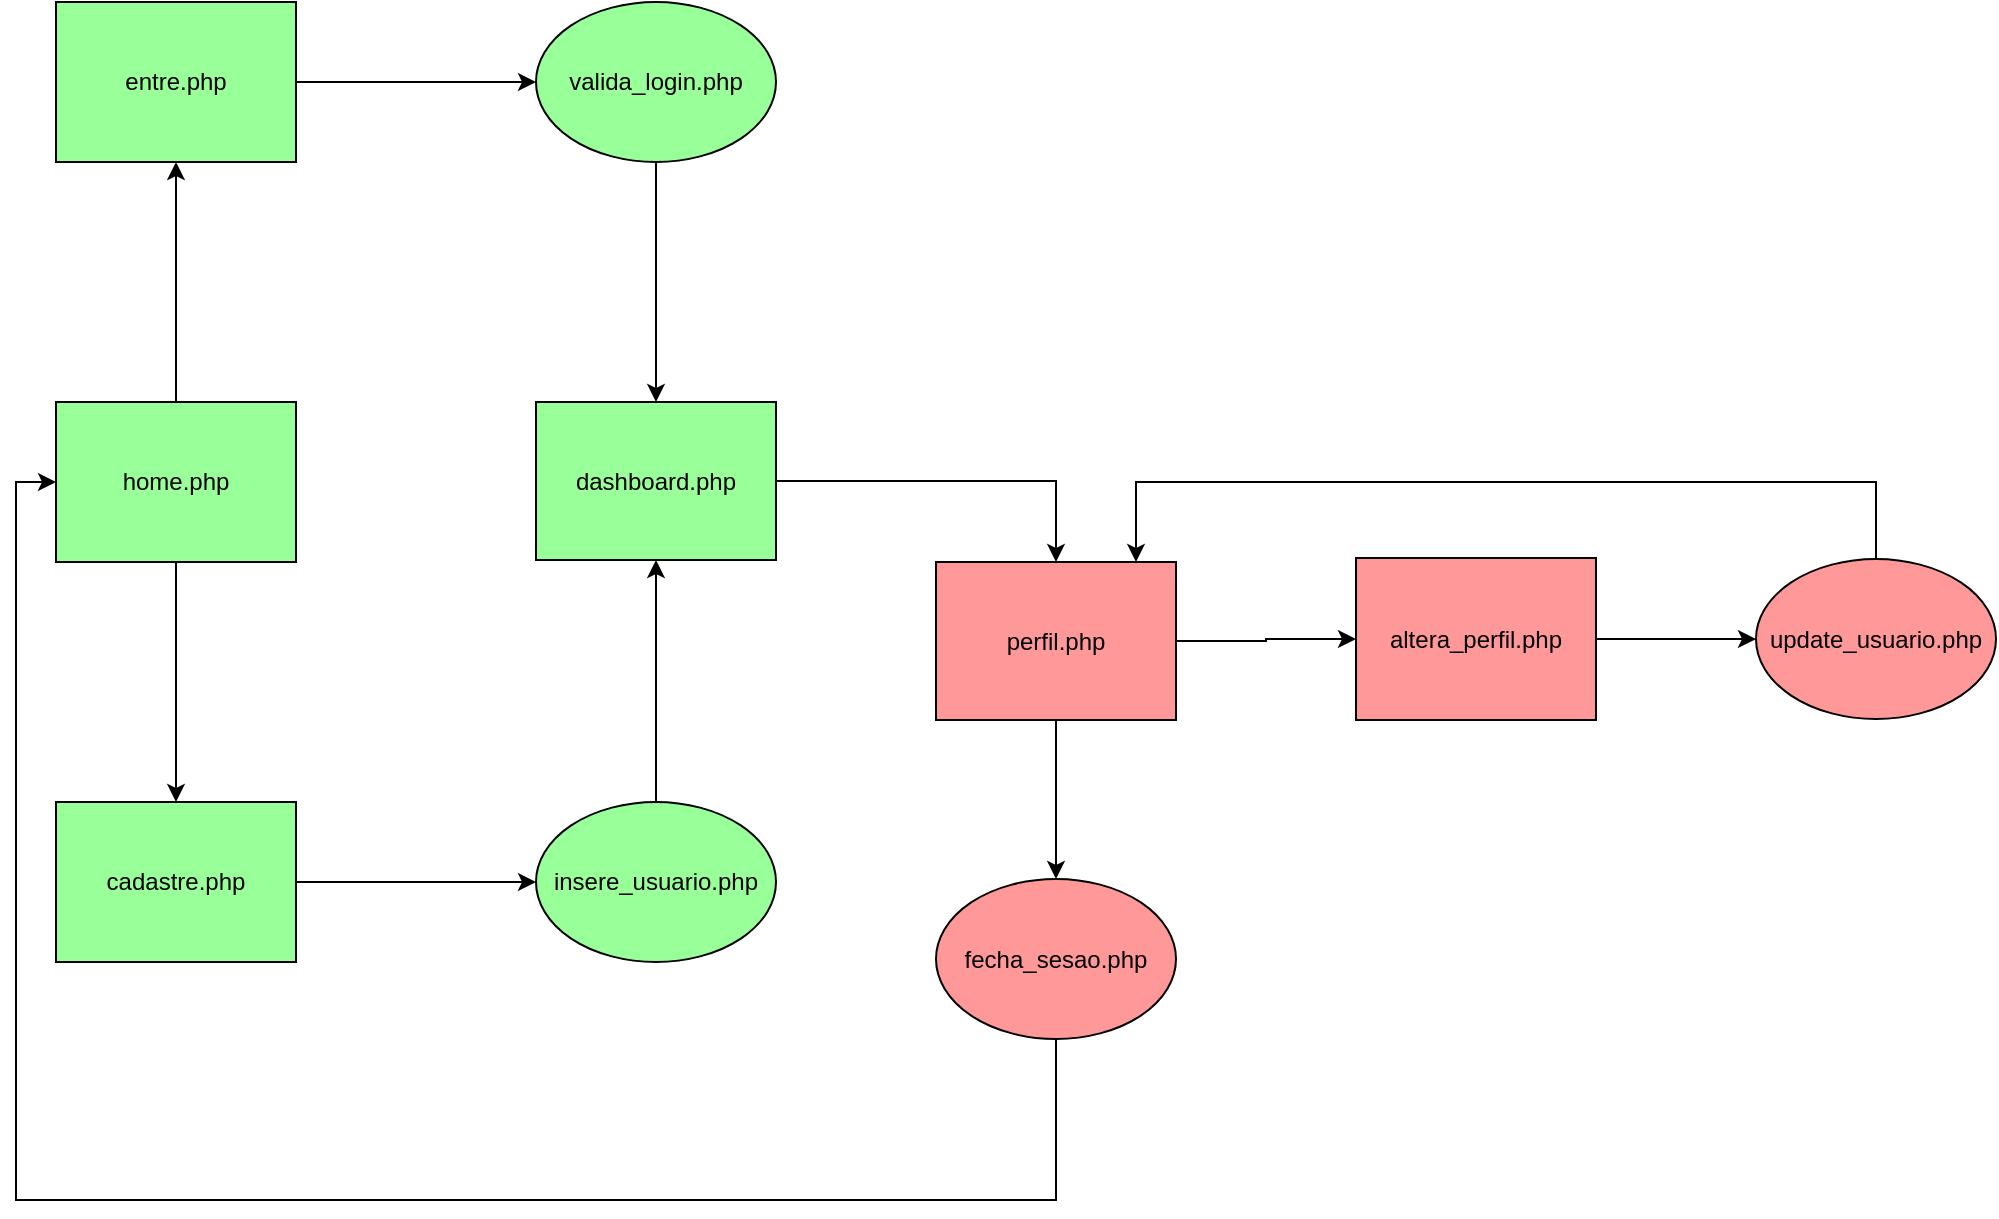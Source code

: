 <mxfile version="21.1.2" type="device" pages="3">
  <diagram name="Cliente" id="-fLTgROmnotpqfPD7KrV">
    <mxGraphModel dx="1036" dy="623" grid="1" gridSize="10" guides="1" tooltips="1" connect="1" arrows="1" fold="1" page="1" pageScale="1" pageWidth="827" pageHeight="1169" math="0" shadow="0">
      <root>
        <mxCell id="0" />
        <mxCell id="1" parent="0" />
        <mxCell id="nJGko37JBxsJlrp_rgi--4" style="edgeStyle=orthogonalEdgeStyle;rounded=0;orthogonalLoop=1;jettySize=auto;html=1;exitX=0.5;exitY=1;exitDx=0;exitDy=0;entryX=0.5;entryY=0;entryDx=0;entryDy=0;" parent="1" source="nJGko37JBxsJlrp_rgi--1" target="nJGko37JBxsJlrp_rgi--5" edge="1">
          <mxGeometry relative="1" as="geometry">
            <mxPoint x="90" y="370" as="targetPoint" />
          </mxGeometry>
        </mxCell>
        <mxCell id="nJGko37JBxsJlrp_rgi--14" style="edgeStyle=orthogonalEdgeStyle;rounded=0;orthogonalLoop=1;jettySize=auto;html=1;exitX=0.5;exitY=0;exitDx=0;exitDy=0;entryX=0.5;entryY=1;entryDx=0;entryDy=0;" parent="1" source="nJGko37JBxsJlrp_rgi--1" target="nJGko37JBxsJlrp_rgi--6" edge="1">
          <mxGeometry relative="1" as="geometry" />
        </mxCell>
        <mxCell id="nJGko37JBxsJlrp_rgi--1" value="home.php" style="rounded=0;whiteSpace=wrap;html=1;fillColor=#99FF99;" parent="1" vertex="1">
          <mxGeometry x="30" y="200" width="120" height="80" as="geometry" />
        </mxCell>
        <mxCell id="nJGko37JBxsJlrp_rgi--10" value="" style="edgeStyle=orthogonalEdgeStyle;rounded=0;orthogonalLoop=1;jettySize=auto;html=1;" parent="1" source="nJGko37JBxsJlrp_rgi--5" target="nJGko37JBxsJlrp_rgi--9" edge="1">
          <mxGeometry relative="1" as="geometry" />
        </mxCell>
        <mxCell id="nJGko37JBxsJlrp_rgi--5" value="cadastre.php" style="rounded=0;whiteSpace=wrap;html=1;fillColor=#99FF99;" parent="1" vertex="1">
          <mxGeometry x="30" y="400" width="120" height="80" as="geometry" />
        </mxCell>
        <mxCell id="nJGko37JBxsJlrp_rgi--13" value="" style="edgeStyle=orthogonalEdgeStyle;rounded=0;orthogonalLoop=1;jettySize=auto;html=1;" parent="1" source="nJGko37JBxsJlrp_rgi--6" target="nJGko37JBxsJlrp_rgi--12" edge="1">
          <mxGeometry relative="1" as="geometry" />
        </mxCell>
        <mxCell id="nJGko37JBxsJlrp_rgi--6" value="entre.php" style="rounded=0;whiteSpace=wrap;html=1;fillColor=#99FF99;" parent="1" vertex="1">
          <mxGeometry x="30" width="120" height="80" as="geometry" />
        </mxCell>
        <mxCell id="nJGko37JBxsJlrp_rgi--18" style="edgeStyle=orthogonalEdgeStyle;rounded=0;orthogonalLoop=1;jettySize=auto;html=1;entryX=0.5;entryY=1;entryDx=0;entryDy=0;" parent="1" source="nJGko37JBxsJlrp_rgi--9" target="nJGko37JBxsJlrp_rgi--16" edge="1">
          <mxGeometry relative="1" as="geometry" />
        </mxCell>
        <mxCell id="nJGko37JBxsJlrp_rgi--9" value="insere_usuario.php" style="ellipse;whiteSpace=wrap;html=1;rounded=0;fillColor=#99FF99;" parent="1" vertex="1">
          <mxGeometry x="270" y="400" width="120" height="80" as="geometry" />
        </mxCell>
        <mxCell id="nJGko37JBxsJlrp_rgi--17" value="" style="edgeStyle=orthogonalEdgeStyle;rounded=0;orthogonalLoop=1;jettySize=auto;html=1;" parent="1" source="nJGko37JBxsJlrp_rgi--12" target="nJGko37JBxsJlrp_rgi--16" edge="1">
          <mxGeometry relative="1" as="geometry" />
        </mxCell>
        <mxCell id="nJGko37JBxsJlrp_rgi--12" value="valida_login.php" style="ellipse;whiteSpace=wrap;html=1;rounded=0;fillColor=#99FF99;" parent="1" vertex="1">
          <mxGeometry x="270" width="120" height="80" as="geometry" />
        </mxCell>
        <mxCell id="nJGko37JBxsJlrp_rgi--22" value="" style="edgeStyle=orthogonalEdgeStyle;rounded=0;orthogonalLoop=1;jettySize=auto;html=1;" parent="1" source="nJGko37JBxsJlrp_rgi--16" target="nJGko37JBxsJlrp_rgi--21" edge="1">
          <mxGeometry relative="1" as="geometry" />
        </mxCell>
        <mxCell id="nJGko37JBxsJlrp_rgi--16" value="dashboard.php" style="whiteSpace=wrap;html=1;rounded=0;fillColor=#99FF99;" parent="1" vertex="1">
          <mxGeometry x="270" y="200" width="120" height="79" as="geometry" />
        </mxCell>
        <mxCell id="nJGko37JBxsJlrp_rgi--25" value="" style="edgeStyle=orthogonalEdgeStyle;rounded=0;orthogonalLoop=1;jettySize=auto;html=1;" parent="1" source="nJGko37JBxsJlrp_rgi--21" target="nJGko37JBxsJlrp_rgi--24" edge="1">
          <mxGeometry relative="1" as="geometry" />
        </mxCell>
        <mxCell id="nJGko37JBxsJlrp_rgi--32" style="edgeStyle=orthogonalEdgeStyle;rounded=0;orthogonalLoop=1;jettySize=auto;html=1;exitX=1;exitY=0.5;exitDx=0;exitDy=0;entryX=0;entryY=0.5;entryDx=0;entryDy=0;" parent="1" source="nJGko37JBxsJlrp_rgi--21" target="nJGko37JBxsJlrp_rgi--30" edge="1">
          <mxGeometry relative="1" as="geometry" />
        </mxCell>
        <mxCell id="nJGko37JBxsJlrp_rgi--21" value="perfil.php" style="whiteSpace=wrap;html=1;fillColor=#FF9999;rounded=0;" parent="1" vertex="1">
          <mxGeometry x="470" y="280" width="120" height="79" as="geometry" />
        </mxCell>
        <mxCell id="nJGko37JBxsJlrp_rgi--26" style="edgeStyle=orthogonalEdgeStyle;rounded=0;orthogonalLoop=1;jettySize=auto;html=1;entryX=0;entryY=0.5;entryDx=0;entryDy=0;" parent="1" source="nJGko37JBxsJlrp_rgi--24" target="nJGko37JBxsJlrp_rgi--1" edge="1">
          <mxGeometry relative="1" as="geometry">
            <Array as="points">
              <mxPoint x="530" y="599" />
              <mxPoint x="10" y="599" />
              <mxPoint x="10" y="240" />
            </Array>
          </mxGeometry>
        </mxCell>
        <mxCell id="nJGko37JBxsJlrp_rgi--24" value="fecha_sesao.php" style="ellipse;whiteSpace=wrap;html=1;fillColor=#FF9999;rounded=0;" parent="1" vertex="1">
          <mxGeometry x="470" y="438.5" width="120" height="80" as="geometry" />
        </mxCell>
        <mxCell id="nJGko37JBxsJlrp_rgi--34" value="" style="edgeStyle=orthogonalEdgeStyle;rounded=0;orthogonalLoop=1;jettySize=auto;html=1;" parent="1" source="nJGko37JBxsJlrp_rgi--30" target="nJGko37JBxsJlrp_rgi--33" edge="1">
          <mxGeometry relative="1" as="geometry" />
        </mxCell>
        <mxCell id="nJGko37JBxsJlrp_rgi--30" value="altera_perfil.php" style="whiteSpace=wrap;html=1;fillColor=#FF9999;rounded=0;" parent="1" vertex="1">
          <mxGeometry x="680" y="278" width="120" height="81" as="geometry" />
        </mxCell>
        <mxCell id="nJGko37JBxsJlrp_rgi--35" style="edgeStyle=orthogonalEdgeStyle;rounded=0;orthogonalLoop=1;jettySize=auto;html=1;" parent="1" source="nJGko37JBxsJlrp_rgi--33" edge="1">
          <mxGeometry relative="1" as="geometry">
            <mxPoint x="570" y="280" as="targetPoint" />
            <Array as="points">
              <mxPoint x="940" y="240" />
              <mxPoint x="570" y="240" />
              <mxPoint x="570" y="280" />
            </Array>
          </mxGeometry>
        </mxCell>
        <mxCell id="nJGko37JBxsJlrp_rgi--33" value="update_usuario.php" style="ellipse;whiteSpace=wrap;html=1;fillColor=#FF9999;rounded=0;" parent="1" vertex="1">
          <mxGeometry x="880" y="278.5" width="120" height="80" as="geometry" />
        </mxCell>
      </root>
    </mxGraphModel>
  </diagram>
  <diagram id="FP6vAjrer5khvVGKEKZG" name="Estabelecimento">
    <mxGraphModel dx="1480" dy="890" grid="1" gridSize="10" guides="1" tooltips="1" connect="1" arrows="1" fold="1" page="1" pageScale="1" pageWidth="827" pageHeight="1169" math="0" shadow="0">
      <root>
        <mxCell id="0" />
        <mxCell id="1" parent="0" />
        <mxCell id="geep5rM37MOr-OzAUdSe-1" style="edgeStyle=orthogonalEdgeStyle;rounded=0;orthogonalLoop=1;jettySize=auto;html=1;exitX=0.5;exitY=1;exitDx=0;exitDy=0;entryX=0.5;entryY=0;entryDx=0;entryDy=0;fillColor=#FF9999;" parent="1" source="geep5rM37MOr-OzAUdSe-3" target="geep5rM37MOr-OzAUdSe-5" edge="1">
          <mxGeometry relative="1" as="geometry">
            <mxPoint x="90" y="370" as="targetPoint" />
          </mxGeometry>
        </mxCell>
        <mxCell id="geep5rM37MOr-OzAUdSe-2" style="edgeStyle=orthogonalEdgeStyle;rounded=0;orthogonalLoop=1;jettySize=auto;html=1;exitX=0.5;exitY=0;exitDx=0;exitDy=0;entryX=0.5;entryY=1;entryDx=0;entryDy=0;fillColor=#FF9999;" parent="1" source="geep5rM37MOr-OzAUdSe-3" target="geep5rM37MOr-OzAUdSe-7" edge="1">
          <mxGeometry relative="1" as="geometry" />
        </mxCell>
        <mxCell id="geep5rM37MOr-OzAUdSe-3" value="index.php" style="rounded=0;whiteSpace=wrap;html=1;fillColor=#66FF66;" parent="1" vertex="1">
          <mxGeometry x="30" y="200" width="120" height="80" as="geometry" />
        </mxCell>
        <mxCell id="geep5rM37MOr-OzAUdSe-4" value="" style="edgeStyle=orthogonalEdgeStyle;rounded=0;orthogonalLoop=1;jettySize=auto;html=1;fillColor=#FF9999;" parent="1" source="geep5rM37MOr-OzAUdSe-5" target="geep5rM37MOr-OzAUdSe-9" edge="1">
          <mxGeometry relative="1" as="geometry" />
        </mxCell>
        <mxCell id="geep5rM37MOr-OzAUdSe-5" value="cadastre_business&lt;br&gt;.php" style="rounded=0;whiteSpace=wrap;html=1;fillColor=#66FF66;" parent="1" vertex="1">
          <mxGeometry x="30" y="400" width="120" height="80" as="geometry" />
        </mxCell>
        <mxCell id="geep5rM37MOr-OzAUdSe-6" value="" style="edgeStyle=orthogonalEdgeStyle;rounded=0;orthogonalLoop=1;jettySize=auto;html=1;fillColor=#FF9999;" parent="1" source="geep5rM37MOr-OzAUdSe-7" target="geep5rM37MOr-OzAUdSe-11" edge="1">
          <mxGeometry relative="1" as="geometry" />
        </mxCell>
        <mxCell id="geep5rM37MOr-OzAUdSe-7" value="entre_business.php" style="rounded=0;whiteSpace=wrap;html=1;fillColor=#66FF66;" parent="1" vertex="1">
          <mxGeometry x="30" width="120" height="80" as="geometry" />
        </mxCell>
        <mxCell id="geep5rM37MOr-OzAUdSe-8" style="edgeStyle=orthogonalEdgeStyle;rounded=0;orthogonalLoop=1;jettySize=auto;html=1;entryX=0.5;entryY=1;entryDx=0;entryDy=0;fillColor=#FF9999;" parent="1" source="geep5rM37MOr-OzAUdSe-9" target="geep5rM37MOr-OzAUdSe-14" edge="1">
          <mxGeometry relative="1" as="geometry" />
        </mxCell>
        <mxCell id="geep5rM37MOr-OzAUdSe-9" value="insere_estabelecimento.php" style="ellipse;whiteSpace=wrap;html=1;rounded=0;fillColor=#66FF66;" parent="1" vertex="1">
          <mxGeometry x="250" y="400" width="160" height="80" as="geometry" />
        </mxCell>
        <mxCell id="geep5rM37MOr-OzAUdSe-10" value="" style="edgeStyle=orthogonalEdgeStyle;rounded=0;orthogonalLoop=1;jettySize=auto;html=1;fillColor=#FF9999;" parent="1" source="geep5rM37MOr-OzAUdSe-11" target="geep5rM37MOr-OzAUdSe-14" edge="1">
          <mxGeometry relative="1" as="geometry" />
        </mxCell>
        <mxCell id="geep5rM37MOr-OzAUdSe-11" value="valida_login_business&lt;br&gt;.php" style="ellipse;whiteSpace=wrap;html=1;rounded=0;fillColor=#66FF66;" parent="1" vertex="1">
          <mxGeometry x="270" width="120" height="80" as="geometry" />
        </mxCell>
        <mxCell id="geep5rM37MOr-OzAUdSe-13" value="" style="edgeStyle=orthogonalEdgeStyle;rounded=0;orthogonalLoop=1;jettySize=auto;html=1;fillColor=#FF9999;" parent="1" source="geep5rM37MOr-OzAUdSe-14" target="geep5rM37MOr-OzAUdSe-18" edge="1">
          <mxGeometry relative="1" as="geometry" />
        </mxCell>
        <mxCell id="geep5rM37MOr-OzAUdSe-14" value="dashboard_business&lt;br&gt;.php" style="whiteSpace=wrap;html=1;rounded=0;fillColor=#66FF66;" parent="1" vertex="1">
          <mxGeometry x="270" y="200" width="120" height="79" as="geometry" />
        </mxCell>
        <mxCell id="geep5rM37MOr-OzAUdSe-16" value="" style="edgeStyle=orthogonalEdgeStyle;rounded=0;orthogonalLoop=1;jettySize=auto;html=1;fillColor=#FF9999;" parent="1" source="geep5rM37MOr-OzAUdSe-18" target="geep5rM37MOr-OzAUdSe-20" edge="1">
          <mxGeometry relative="1" as="geometry" />
        </mxCell>
        <mxCell id="geep5rM37MOr-OzAUdSe-17" style="edgeStyle=orthogonalEdgeStyle;rounded=0;orthogonalLoop=1;jettySize=auto;html=1;exitX=1;exitY=0.5;exitDx=0;exitDy=0;entryX=0;entryY=0.5;entryDx=0;entryDy=0;fillColor=#FF9999;" parent="1" source="geep5rM37MOr-OzAUdSe-18" target="geep5rM37MOr-OzAUdSe-22" edge="1">
          <mxGeometry relative="1" as="geometry" />
        </mxCell>
        <mxCell id="geep5rM37MOr-OzAUdSe-18" value="perfil_estabelecimento.php" style="whiteSpace=wrap;html=1;fillColor=#FF9999;rounded=0;" parent="1" vertex="1">
          <mxGeometry x="485" y="279.5" width="150" height="79" as="geometry" />
        </mxCell>
        <mxCell id="geep5rM37MOr-OzAUdSe-19" style="edgeStyle=orthogonalEdgeStyle;rounded=0;orthogonalLoop=1;jettySize=auto;html=1;entryX=0;entryY=0.5;entryDx=0;entryDy=0;fillColor=#FF9999;" parent="1" source="geep5rM37MOr-OzAUdSe-20" target="geep5rM37MOr-OzAUdSe-3" edge="1">
          <mxGeometry relative="1" as="geometry">
            <Array as="points">
              <mxPoint x="530" y="599" />
              <mxPoint x="10" y="599" />
              <mxPoint x="10" y="240" />
            </Array>
          </mxGeometry>
        </mxCell>
        <mxCell id="geep5rM37MOr-OzAUdSe-20" value="fecha_sesao_business&lt;br&gt;.php" style="ellipse;whiteSpace=wrap;html=1;fillColor=#FF9999;rounded=0;" parent="1" vertex="1">
          <mxGeometry x="480" y="438.5" width="160" height="80" as="geometry" />
        </mxCell>
        <mxCell id="geep5rM37MOr-OzAUdSe-21" value="" style="edgeStyle=orthogonalEdgeStyle;rounded=0;orthogonalLoop=1;jettySize=auto;html=1;fillColor=#FF9999;" parent="1" source="geep5rM37MOr-OzAUdSe-22" target="geep5rM37MOr-OzAUdSe-24" edge="1">
          <mxGeometry relative="1" as="geometry" />
        </mxCell>
        <mxCell id="geep5rM37MOr-OzAUdSe-22" value="altera_perfil_business&lt;br&gt;.php" style="whiteSpace=wrap;html=1;fillColor=#FF9999;rounded=0;" parent="1" vertex="1">
          <mxGeometry x="800" y="278" width="120" height="81" as="geometry" />
        </mxCell>
        <mxCell id="geep5rM37MOr-OzAUdSe-23" style="edgeStyle=orthogonalEdgeStyle;rounded=0;orthogonalLoop=1;jettySize=auto;html=1;fillColor=#FF9999;" parent="1" source="geep5rM37MOr-OzAUdSe-24" edge="1">
          <mxGeometry relative="1" as="geometry">
            <mxPoint x="570" y="280" as="targetPoint" />
            <Array as="points">
              <mxPoint x="940" y="240" />
              <mxPoint x="570" y="240" />
              <mxPoint x="570" y="280" />
            </Array>
          </mxGeometry>
        </mxCell>
        <mxCell id="geep5rM37MOr-OzAUdSe-24" value="update_estabelecimento.php" style="ellipse;whiteSpace=wrap;html=1;fillColor=#FF9999;rounded=0;" parent="1" vertex="1">
          <mxGeometry x="1000" y="278.5" width="160" height="80" as="geometry" />
        </mxCell>
      </root>
    </mxGraphModel>
  </diagram>
  <diagram id="Qo4mD2vWI52JUUOGjJ4R" name="Página-3">
    <mxGraphModel dx="1639" dy="901" grid="1" gridSize="10" guides="1" tooltips="1" connect="1" arrows="1" fold="1" page="1" pageScale="1" pageWidth="827" pageHeight="1169" math="0" shadow="0">
      <root>
        <mxCell id="0" />
        <mxCell id="1" parent="0" />
        <mxCell id="KFlKC4GzPG4ifZhas6pN-1" value="Home, tela de boas vindas (home.php)" style="html=1;overflow=block;blockSpacing=1;whiteSpace=wrap;fontSize=16.7;fontColor=#ffffff;spacing=3.8;strokeColor=#5e5e5e;strokeOpacity=100;fillOpacity=100;rounded=1;absoluteArcSize=1;arcSize=9;fillColor=#008a0e;strokeWidth=2.3;lucidId=dF-7yifX7vqK;" vertex="1" parent="1">
          <mxGeometry x="75" y="75" width="150" height="75" as="geometry" />
        </mxCell>
        <mxCell id="KFlKC4GzPG4ifZhas6pN-2" value="" style="html=1;overflow=block;blockSpacing=1;whiteSpace=wrap;shape=rhombus;fontSize=13;spacing=0;strokeColor=#5e5e5e;strokeOpacity=100;rounded=1;absoluteArcSize=1;arcSize=9;strokeWidth=2.3;lucidId=ZU3FQ5xFpRSf;" vertex="1" parent="1">
          <mxGeometry x="135" y="180" width="30" height="30" as="geometry" />
        </mxCell>
        <mxCell id="KFlKC4GzPG4ifZhas6pN-3" value="" style="html=1;jettySize=18;whiteSpace=wrap;fontSize=13;strokeColor=#5E5E5E;strokeWidth=1.5;rounded=1;arcSize=12;edgeStyle=orthogonalEdgeStyle;startArrow=none;endArrow=block;endFill=1;exitX=0.5;exitY=1.015;exitPerimeter=0;entryX=0.5;entryY=0.025;entryPerimeter=0;lucidId=1U3FZPvpA6w~;" edge="1" parent="1" source="KFlKC4GzPG4ifZhas6pN-1" target="KFlKC4GzPG4ifZhas6pN-2">
          <mxGeometry width="100" height="100" relative="1" as="geometry">
            <Array as="points" />
          </mxGeometry>
        </mxCell>
        <mxCell id="KFlKC4GzPG4ifZhas6pN-4" value="" style="html=1;jettySize=18;whiteSpace=wrap;fontSize=13.3;fontColor=#333333;fontStyle=1;strokeColor=#5E5E5E;strokeWidth=1.5;rounded=1;arcSize=12;edgeStyle=orthogonalEdgeStyle;startArrow=none;endArrow=block;endFill=1;exitX=0.5;exitY=0.975;exitPerimeter=0;entryX=0.5;entryY=-0.015;entryPerimeter=0;lucidId=VV3FWItEtYwe;" edge="1" parent="1" source="KFlKC4GzPG4ifZhas6pN-2" target="KFlKC4GzPG4ifZhas6pN-6">
          <mxGeometry width="100" height="100" relative="1" as="geometry">
            <Array as="points" />
          </mxGeometry>
        </mxCell>
        <mxCell id="KFlKC4GzPG4ifZhas6pN-5" value="Cadastro" style="text;html=1;resizable=0;labelBackgroundColor=default;align=center;verticalAlign=middle;fontStyle=1;fontColor=#333333;fontSize=13.3;" vertex="1" parent="KFlKC4GzPG4ifZhas6pN-4">
          <mxGeometry relative="1" as="geometry" />
        </mxCell>
        <mxCell id="KFlKC4GzPG4ifZhas6pN-6" value="Tela de cadastro (cadastre.php)" style="html=1;overflow=block;blockSpacing=1;whiteSpace=wrap;fontSize=16.7;fontColor=#ffffff;spacing=3.8;strokeColor=#5e5e5e;strokeOpacity=100;fillOpacity=100;rounded=1;absoluteArcSize=1;arcSize=9;fillColor=#008a0e;strokeWidth=2.3;lucidId=WV3FDV3Iryac;" vertex="1" parent="1">
          <mxGeometry x="75" y="375" width="150" height="75" as="geometry" />
        </mxCell>
        <mxCell id="KFlKC4GzPG4ifZhas6pN-7" value="" style="html=1;jettySize=18;whiteSpace=wrap;fontSize=13.3;fontColor=#333333;fontStyle=1;strokeColor=#5E5E5E;strokeWidth=1.5;rounded=1;arcSize=12;edgeStyle=orthogonalEdgeStyle;startArrow=none;endArrow=block;endFill=1;exitX=0.975;exitY=0.5;exitPerimeter=0;entryX=-0.007;entryY=0.5;entryPerimeter=0;lucidId=tW3FShfeKgRO;" edge="1" parent="1" source="KFlKC4GzPG4ifZhas6pN-2" target="KFlKC4GzPG4ifZhas6pN-9">
          <mxGeometry width="100" height="100" relative="1" as="geometry">
            <Array as="points" />
          </mxGeometry>
        </mxCell>
        <mxCell id="KFlKC4GzPG4ifZhas6pN-8" value="Login" style="text;html=1;resizable=0;labelBackgroundColor=default;align=center;verticalAlign=middle;fontStyle=1;fontColor=#333333;fontSize=13.3;" vertex="1" parent="KFlKC4GzPG4ifZhas6pN-7">
          <mxGeometry relative="1" as="geometry" />
        </mxCell>
        <mxCell id="KFlKC4GzPG4ifZhas6pN-9" value="Tela de login (entre.php)" style="html=1;overflow=block;blockSpacing=1;whiteSpace=wrap;fontSize=16.7;fontColor=#ffffff;spacing=3.8;strokeColor=#5e5e5e;strokeOpacity=100;fillOpacity=100;rounded=1;absoluteArcSize=1;arcSize=9;fillColor=#008a0e;strokeWidth=2.3;lucidId=vW3FwgYsHCr8;" vertex="1" parent="1">
          <mxGeometry x="405" y="158" width="150" height="75" as="geometry" />
        </mxCell>
        <mxCell id="KFlKC4GzPG4ifZhas6pN-10" value="" style="html=1;jettySize=18;whiteSpace=wrap;fontSize=13;strokeColor=#5E5E5E;strokeWidth=1.5;rounded=1;arcSize=12;edgeStyle=orthogonalEdgeStyle;startArrow=none;endArrow=block;endFill=1;exitX=1.007;exitY=0.5;exitPerimeter=0;entryX=-0.007;entryY=0.5;entryPerimeter=0;lucidId=MZ3F4aHCUvV-;" edge="1" parent="1" source="KFlKC4GzPG4ifZhas6pN-6" target="KFlKC4GzPG4ifZhas6pN-12">
          <mxGeometry width="100" height="100" relative="1" as="geometry">
            <Array as="points" />
          </mxGeometry>
        </mxCell>
        <mxCell id="KFlKC4GzPG4ifZhas6pN-11" value="" style="html=1;jettySize=18;whiteSpace=wrap;fontSize=13;strokeColor=#5E5E5E;strokeWidth=1.5;rounded=1;arcSize=12;edgeStyle=orthogonalEdgeStyle;startArrow=none;endArrow=none;exitX=0.24;exitY=1.015;exitPerimeter=0;lucidId=I13FviMzhs~J;" edge="1" parent="1" source="KFlKC4GzPG4ifZhas6pN-6">
          <mxGeometry width="100" height="100" relative="1" as="geometry">
            <Array as="points" />
            <mxPoint x="111" y="555" as="targetPoint" />
          </mxGeometry>
        </mxCell>
        <mxCell id="KFlKC4GzPG4ifZhas6pN-12" value="Insere no BD insere_usuario.php" style="html=1;overflow=block;blockSpacing=1;whiteSpace=wrap;shape=mxgraph.sysml.sendSigAct;fontSize=16.7;fontColor=#ffffff;spacing=0;strokeColor=#5e5e5e;strokeOpacity=100;fillOpacity=100;rounded=1;absoluteArcSize=1;arcSize=9;fillColor=#008a0e;strokeWidth=2.3;lucidId=r23Fm62SKyUW;" vertex="1" parent="1">
          <mxGeometry x="413" y="390" width="157" height="45" as="geometry" />
        </mxCell>
        <mxCell id="KFlKC4GzPG4ifZhas6pN-13" value="" style="html=1;jettySize=18;whiteSpace=wrap;fontSize=13;strokeColor=#5E5E5E;strokeWidth=1.5;rounded=1;arcSize=12;edgeStyle=orthogonalEdgeStyle;startArrow=none;endArrow=block;endFill=1;exitX=0.495;exitY=-0.025;exitPerimeter=0;entryX=0.5;entryY=1.015;entryPerimeter=0;lucidId=823FIjWaZKMf;" edge="1" parent="1" source="KFlKC4GzPG4ifZhas6pN-12" target="KFlKC4GzPG4ifZhas6pN-9">
          <mxGeometry width="100" height="100" relative="1" as="geometry">
            <Array as="points" />
          </mxGeometry>
        </mxCell>
        <mxCell id="KFlKC4GzPG4ifZhas6pN-14" value="" style="html=1;jettySize=18;whiteSpace=wrap;fontSize=13;strokeColor=#5E5E5E;strokeWidth=1.5;rounded=1;arcSize=12;edgeStyle=orthogonalEdgeStyle;startArrow=none;endArrow=block;endFill=1;exitX=1.007;exitY=0.5;exitPerimeter=0;entryX=-0.008;entryY=0.5;entryPerimeter=0;lucidId=i33F86gXmz8u;" edge="1" parent="1" source="KFlKC4GzPG4ifZhas6pN-9" target="KFlKC4GzPG4ifZhas6pN-15">
          <mxGeometry width="100" height="100" relative="1" as="geometry">
            <Array as="points" />
          </mxGeometry>
        </mxCell>
        <mxCell id="KFlKC4GzPG4ifZhas6pN-15" value="Verifica login" style="html=1;overflow=block;blockSpacing=1;whiteSpace=wrap;shape=mxgraph.sysml.sendSigAct;fontSize=16.7;fontColor=#ffffff;spacing=0;strokeColor=#5e5e5e;strokeOpacity=100;fillOpacity=100;rounded=1;absoluteArcSize=1;arcSize=9;fillColor=#008a0e;strokeWidth=2.3;lucidId=j33F74Tz2Uq9;" vertex="1" parent="1">
          <mxGeometry x="645" y="173" width="135" height="45" as="geometry" />
        </mxCell>
        <mxCell id="KFlKC4GzPG4ifZhas6pN-16" value="" style="html=1;jettySize=18;whiteSpace=wrap;fontSize=13;strokeColor=#5E5E5E;strokeWidth=1.5;rounded=1;arcSize=12;edgeStyle=orthogonalEdgeStyle;startArrow=none;endArrow=block;endFill=1;exitX=0.495;exitY=1.025;exitPerimeter=0;entryX=0.5;entryY=0.025;entryPerimeter=0;lucidId=u33Ft0tYK4D3;" edge="1" parent="1" source="KFlKC4GzPG4ifZhas6pN-15" target="KFlKC4GzPG4ifZhas6pN-17">
          <mxGeometry width="100" height="100" relative="1" as="geometry">
            <Array as="points" />
          </mxGeometry>
        </mxCell>
        <mxCell id="KFlKC4GzPG4ifZhas6pN-17" value="" style="html=1;overflow=block;blockSpacing=1;whiteSpace=wrap;shape=rhombus;fontSize=13;spacing=0;strokeColor=#5e5e5e;strokeOpacity=100;rounded=1;absoluteArcSize=1;arcSize=9;strokeWidth=2.3;lucidId=w33F0mX3itzx;" vertex="1" parent="1">
          <mxGeometry x="697" y="300" width="30" height="30" as="geometry" />
        </mxCell>
        <mxCell id="KFlKC4GzPG4ifZhas6pN-18" value="" style="html=1;jettySize=18;whiteSpace=wrap;fontSize=13.3;fontColor=#333333;fontStyle=1;strokeColor=#5E5E5E;strokeWidth=1.5;rounded=1;arcSize=12;edgeStyle=orthogonalEdgeStyle;startArrow=none;endArrow=block;endFill=1;exitX=0.025;exitY=0.5;exitPerimeter=0;entryX=0.5;entryY=1.015;entryPerimeter=0;lucidId=B33Ft_.aMqsH;" edge="1" parent="1" source="KFlKC4GzPG4ifZhas6pN-17" target="KFlKC4GzPG4ifZhas6pN-9">
          <mxGeometry width="100" height="100" relative="1" as="geometry">
            <Array as="points" />
          </mxGeometry>
        </mxCell>
        <mxCell id="KFlKC4GzPG4ifZhas6pN-19" value="Inválido" style="text;html=1;resizable=0;labelBackgroundColor=default;align=center;verticalAlign=middle;fontStyle=1;fontColor=#333333;fontSize=13.3;" vertex="1" parent="KFlKC4GzPG4ifZhas6pN-18">
          <mxGeometry relative="1" as="geometry" />
        </mxCell>
        <mxCell id="KFlKC4GzPG4ifZhas6pN-20" value="" style="html=1;jettySize=18;whiteSpace=wrap;fontSize=13.3;fontColor=#333333;fontStyle=1;strokeColor=#5E5E5E;strokeWidth=1.5;rounded=1;arcSize=12;edgeStyle=orthogonalEdgeStyle;startArrow=none;endArrow=block;endFill=1;exitX=0.5;exitY=0.975;exitPerimeter=0;entryX=0.5;entryY=-0.015;entryPerimeter=0;lucidId=_33Fl2M.WBX4;" edge="1" parent="1" source="KFlKC4GzPG4ifZhas6pN-17" target="KFlKC4GzPG4ifZhas6pN-22">
          <mxGeometry width="100" height="100" relative="1" as="geometry">
            <Array as="points" />
          </mxGeometry>
        </mxCell>
        <mxCell id="KFlKC4GzPG4ifZhas6pN-21" value="Senão" style="text;html=1;resizable=0;labelBackgroundColor=default;align=center;verticalAlign=middle;fontStyle=1;fontColor=#333333;fontSize=13.3;" vertex="1" parent="KFlKC4GzPG4ifZhas6pN-20">
          <mxGeometry relative="1" as="geometry" />
        </mxCell>
        <mxCell id="KFlKC4GzPG4ifZhas6pN-22" value="Tela principal, dashboard" style="html=1;overflow=block;blockSpacing=1;whiteSpace=wrap;fontSize=16.7;fontColor=#ffffff;spacing=3.8;strokeColor=#5e5e5e;strokeOpacity=100;fillOpacity=100;rounded=1;absoluteArcSize=1;arcSize=9;fillColor=#fcce14;strokeWidth=2.3;lucidId=.33FpWABUoZJ;" vertex="1" parent="1">
          <mxGeometry x="638" y="459" width="150" height="75" as="geometry" />
        </mxCell>
        <mxCell id="KFlKC4GzPG4ifZhas6pN-23" value="" style="html=1;jettySize=18;whiteSpace=wrap;fontSize=13;strokeColor=#5E5E5E;strokeWidth=1.5;rounded=1;arcSize=12;edgeStyle=orthogonalEdgeStyle;startArrow=none;endArrow=block;endFill=1;exitX=1.007;exitY=0.5;exitPerimeter=0;entryX=0.025;entryY=0.5;entryPerimeter=0;lucidId=P53Fj8TGxo5m;" edge="1" parent="1" source="KFlKC4GzPG4ifZhas6pN-22" target="KFlKC4GzPG4ifZhas6pN-24">
          <mxGeometry width="100" height="100" relative="1" as="geometry">
            <Array as="points" />
          </mxGeometry>
        </mxCell>
        <mxCell id="KFlKC4GzPG4ifZhas6pN-24" value="" style="html=1;overflow=block;blockSpacing=1;whiteSpace=wrap;shape=rhombus;fontSize=13;spacing=0;strokeColor=#5e5e5e;strokeOpacity=100;rounded=1;absoluteArcSize=1;arcSize=9;strokeWidth=2.3;lucidId=Q53FufiqY4d~;" vertex="1" parent="1">
          <mxGeometry x="855" y="481" width="30" height="30" as="geometry" />
        </mxCell>
        <mxCell id="KFlKC4GzPG4ifZhas6pN-25" value="destroi_sessão" style="html=1;overflow=block;blockSpacing=1;whiteSpace=wrap;shape=mxgraph.sysml.sendSigAct;fontSize=16.7;fontColor=#333333;spacing=0;strokeColor=#5e5e5e;strokeOpacity=100;fillOpacity=100;rounded=1;absoluteArcSize=1;arcSize=9;fillColor=#e81313;strokeWidth=2.3;lucidId=X53FUpbtPeb~;" vertex="1" parent="1">
          <mxGeometry x="1170" y="540" width="135" height="45" as="geometry" />
        </mxCell>
        <mxCell id="KFlKC4GzPG4ifZhas6pN-26" value="" style="html=1;jettySize=18;whiteSpace=wrap;fontSize=13;strokeColor=#5E5E5E;strokeWidth=1.5;rounded=1;arcSize=12;edgeStyle=orthogonalEdgeStyle;startArrow=none;endArrow=block;endFill=1;exitX=0.993;exitY=0.5;exitPerimeter=0;entryX=0.5;entryY=-0.015;entryPerimeter=0;lucidId=n63FmejNspQw;" edge="1" parent="1" source="KFlKC4GzPG4ifZhas6pN-25" target="KFlKC4GzPG4ifZhas6pN-1">
          <mxGeometry width="100" height="100" relative="1" as="geometry">
            <Array as="points" />
          </mxGeometry>
        </mxCell>
        <mxCell id="KFlKC4GzPG4ifZhas6pN-27" value="" style="html=1;jettySize=18;whiteSpace=wrap;fontSize=13.3;fontColor=#333333;fontStyle=1;strokeColor=#5E5E5E;strokeWidth=1.5;rounded=1;arcSize=12;edgeStyle=orthogonalEdgeStyle;startArrow=none;endArrow=block;endFill=1;exitX=0.5;exitY=0.975;exitPerimeter=0;entryX=-0.007;entryY=0.5;entryPerimeter=0;lucidId=O5NGmQ~ky~3F;" edge="1" parent="1" source="KFlKC4GzPG4ifZhas6pN-24" target="KFlKC4GzPG4ifZhas6pN-29">
          <mxGeometry width="100" height="100" relative="1" as="geometry">
            <Array as="points" />
          </mxGeometry>
        </mxCell>
        <mxCell id="KFlKC4GzPG4ifZhas6pN-28" value="Não" style="text;html=1;resizable=0;labelBackgroundColor=default;align=center;verticalAlign=middle;fontStyle=1;fontColor=#333333;fontSize=13.3;" vertex="1" parent="KFlKC4GzPG4ifZhas6pN-27">
          <mxGeometry relative="1" as="geometry" />
        </mxCell>
        <mxCell id="KFlKC4GzPG4ifZhas6pN-29" value="perfil_usuario.php" style="html=1;overflow=block;blockSpacing=1;whiteSpace=wrap;fontSize=16.7;fontColor=#333333;spacing=3.8;strokeColor=#5e5e5e;strokeOpacity=100;fillOpacity=100;rounded=1;absoluteArcSize=1;arcSize=9;fillColor=#e81313;strokeWidth=2.3;lucidId=Q5NGOK7jH-r-;" vertex="1" parent="1">
          <mxGeometry x="915" y="525" width="150" height="75" as="geometry" />
        </mxCell>
        <mxCell id="KFlKC4GzPG4ifZhas6pN-30" value="" style="html=1;jettySize=18;whiteSpace=wrap;fontSize=13;strokeColor=#5E5E5E;strokeWidth=1.5;rounded=1;arcSize=12;edgeStyle=orthogonalEdgeStyle;startArrow=none;endArrow=block;endFill=1;exitX=1.007;exitY=0.5;exitPerimeter=0;entryX=-0.008;entryY=0.5;entryPerimeter=0;lucidId=G6NG2VPzSrkn;" edge="1" parent="1" source="KFlKC4GzPG4ifZhas6pN-29" target="KFlKC4GzPG4ifZhas6pN-25">
          <mxGeometry width="100" height="100" relative="1" as="geometry">
            <Array as="points" />
          </mxGeometry>
        </mxCell>
        <mxCell id="KFlKC4GzPG4ifZhas6pN-31" value="" style="html=1;jettySize=18;whiteSpace=wrap;fontSize=13.3;fontColor=#333333;fontStyle=1;strokeColor=#5E5E5E;strokeWidth=1.5;rounded=1;arcSize=12;edgeStyle=orthogonalEdgeStyle;startArrow=none;endArrow=block;endFill=1;exitX=0.5;exitY=0.025;exitPerimeter=0;entryX=-0.007;entryY=0.5;entryPerimeter=0;lucidId=Q6NGceHR6yUo;" edge="1" parent="1" source="KFlKC4GzPG4ifZhas6pN-24" target="KFlKC4GzPG4ifZhas6pN-33">
          <mxGeometry width="100" height="100" relative="1" as="geometry">
            <Array as="points" />
          </mxGeometry>
        </mxCell>
        <mxCell id="KFlKC4GzPG4ifZhas6pN-32" value="Não" style="text;html=1;resizable=0;labelBackgroundColor=default;align=center;verticalAlign=middle;fontStyle=1;fontColor=#333333;fontSize=13.3;" vertex="1" parent="KFlKC4GzPG4ifZhas6pN-31">
          <mxGeometry relative="1" as="geometry" />
        </mxCell>
        <mxCell id="KFlKC4GzPG4ifZhas6pN-33" value="chat.php" style="html=1;overflow=block;blockSpacing=1;whiteSpace=wrap;fontSize=16.7;fontColor=#333333;spacing=3.8;strokeColor=#5e5e5e;strokeOpacity=100;fillOpacity=100;rounded=1;absoluteArcSize=1;arcSize=9;fillColor=#e81313;strokeWidth=2.3;lucidId=R6NGi4b_3.pd;" vertex="1" parent="1">
          <mxGeometry x="915" y="315" width="150" height="75" as="geometry" />
        </mxCell>
        <mxCell id="KFlKC4GzPG4ifZhas6pN-34" value="" style="html=1;jettySize=18;whiteSpace=wrap;fontSize=13;strokeColor=#5E5E5E;strokeWidth=1.5;rounded=1;arcSize=12;edgeStyle=orthogonalEdgeStyle;startArrow=none;endArrow=block;endFill=1;exitX=0.5;exitY=1.015;exitPerimeter=0;entryX=-0.007;entryY=0.5;entryPerimeter=0;lucidId=l7NGw5f5iJGi;" edge="1" parent="1" source="KFlKC4GzPG4ifZhas6pN-29" target="KFlKC4GzPG4ifZhas6pN-35">
          <mxGeometry width="100" height="100" relative="1" as="geometry">
            <Array as="points" />
          </mxGeometry>
        </mxCell>
        <mxCell id="KFlKC4GzPG4ifZhas6pN-35" value="altera_usuario.php" style="html=1;overflow=block;blockSpacing=1;whiteSpace=wrap;fontSize=16.7;fontColor=#333333;spacing=3.8;strokeColor=#5e5e5e;strokeOpacity=100;fillOpacity=100;rounded=1;absoluteArcSize=1;arcSize=9;fillColor=#e81313;strokeWidth=2.3;lucidId=m7NGa7imTBMc;" vertex="1" parent="1">
          <mxGeometry x="1170" y="660" width="150" height="75" as="geometry" />
        </mxCell>
        <mxCell id="KFlKC4GzPG4ifZhas6pN-36" value="" style="html=1;jettySize=18;whiteSpace=wrap;fontSize=13;strokeColor=#5E5E5E;strokeWidth=1.5;rounded=1;arcSize=12;edgeStyle=orthogonalEdgeStyle;startArrow=none;endArrow=block;endFill=1;exitX=1.007;exitY=0.5;exitPerimeter=0;entryX=-0.006;entryY=0.5;entryPerimeter=0;lucidId=X7NGDbjLz3Tn;" edge="1" parent="1" source="KFlKC4GzPG4ifZhas6pN-35" target="KFlKC4GzPG4ifZhas6pN-37">
          <mxGeometry width="100" height="100" relative="1" as="geometry">
            <Array as="points" />
          </mxGeometry>
        </mxCell>
        <mxCell id="KFlKC4GzPG4ifZhas6pN-37" value="update_usuario.php" style="html=1;overflow=block;blockSpacing=1;whiteSpace=wrap;shape=mxgraph.sysml.sendSigAct;fontSize=16.7;fontColor=#333333;spacing=0;strokeColor=#5e5e5e;strokeOpacity=100;fillOpacity=100;rounded=1;absoluteArcSize=1;arcSize=9;fillColor=#e81313;strokeWidth=2.3;lucidId=Z7NGbH8jASm3;" vertex="1" parent="1">
          <mxGeometry x="1425" y="735" width="195" height="45" as="geometry" />
        </mxCell>
        <mxCell id="KFlKC4GzPG4ifZhas6pN-38" value="" style="html=1;jettySize=18;whiteSpace=wrap;fontSize=13;strokeColor=#5E5E5E;strokeWidth=1.5;rounded=1;arcSize=12;edgeStyle=orthogonalEdgeStyle;startArrow=none;endArrow=block;endFill=1;exitX=0.495;exitY=1.025;exitPerimeter=0;entryX=-0.007;entryY=0.773;entryPerimeter=0;lucidId=i8NGN-RYLG5v;" edge="1" parent="1" source="KFlKC4GzPG4ifZhas6pN-37" target="KFlKC4GzPG4ifZhas6pN-29">
          <mxGeometry width="100" height="100" relative="1" as="geometry">
            <Array as="points" />
          </mxGeometry>
        </mxCell>
      </root>
    </mxGraphModel>
  </diagram>
</mxfile>
